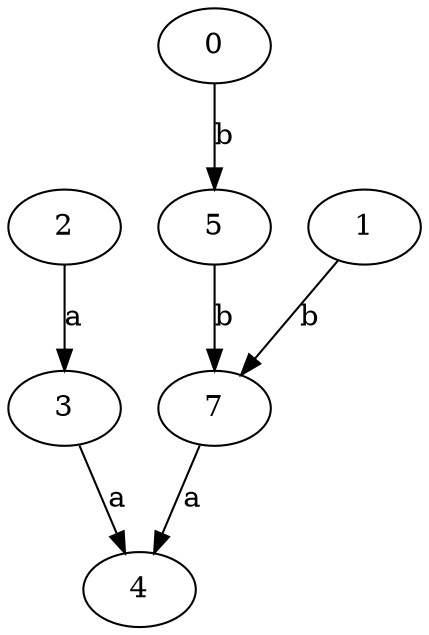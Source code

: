 strict digraph  {
2;
3;
4;
0;
5;
1;
7;
2 -> 3  [label=a];
3 -> 4  [label=a];
0 -> 5  [label=b];
5 -> 7  [label=b];
1 -> 7  [label=b];
7 -> 4  [label=a];
}

